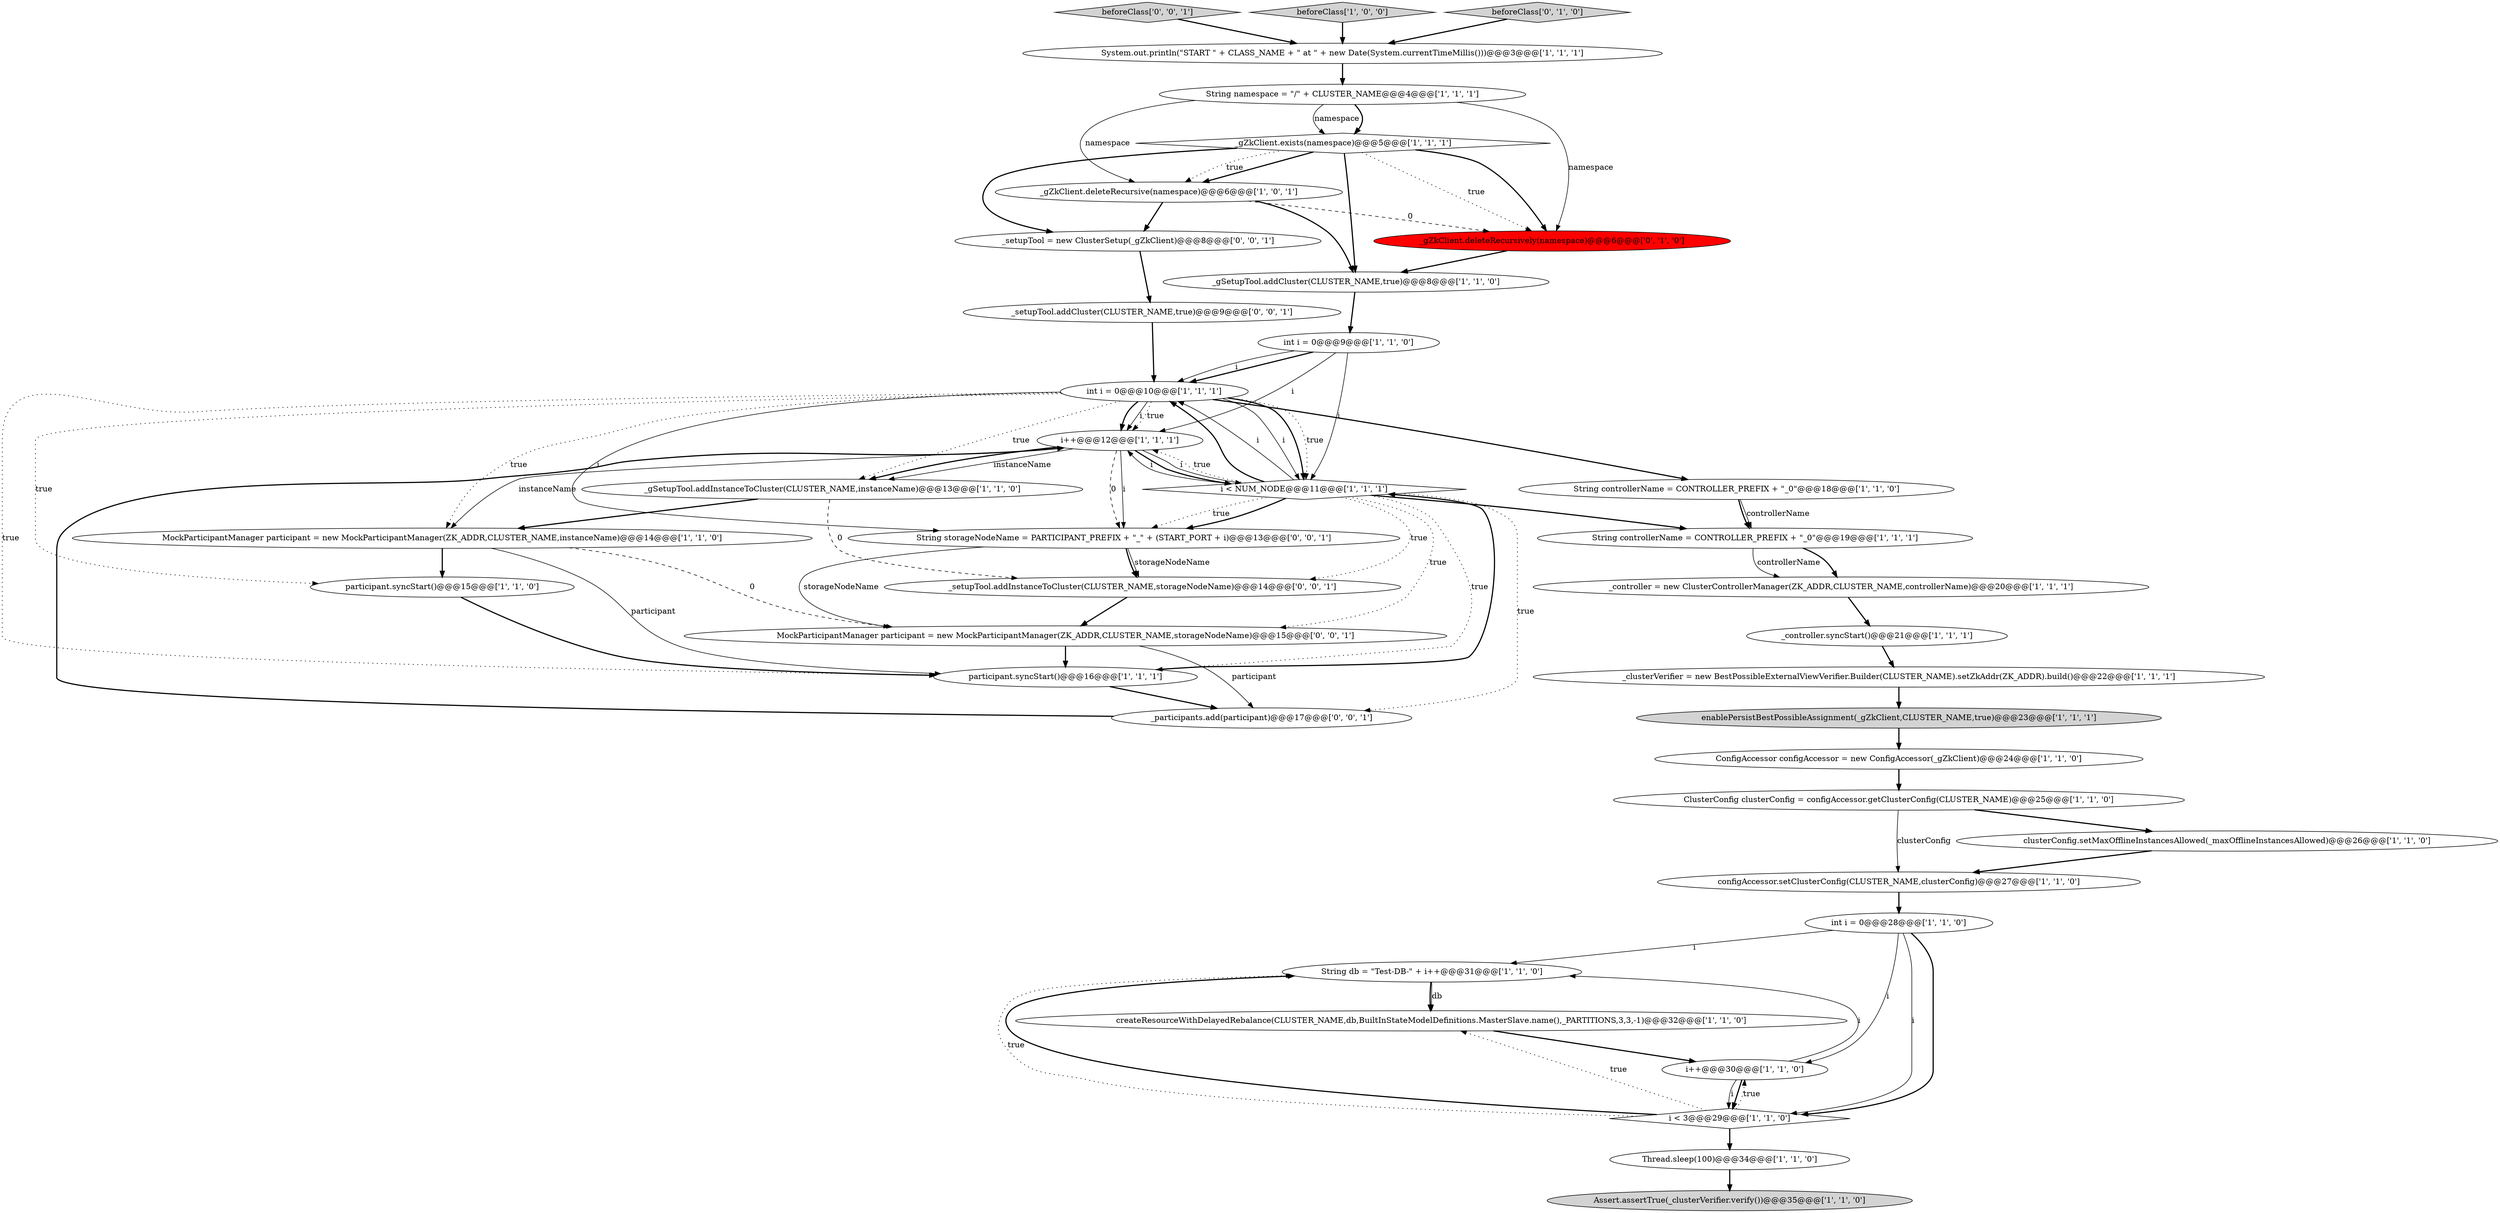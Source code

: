 digraph {
5 [style = filled, label = "String db = \"Test-DB-\" + i++@@@31@@@['1', '1', '0']", fillcolor = white, shape = ellipse image = "AAA0AAABBB1BBB"];
23 [style = filled, label = "System.out.println(\"START \" + CLASS_NAME + \" at \" + new Date(System.currentTimeMillis()))@@@3@@@['1', '1', '1']", fillcolor = white, shape = ellipse image = "AAA0AAABBB1BBB"];
1 [style = filled, label = "String controllerName = CONTROLLER_PREFIX + \"_0\"@@@18@@@['1', '1', '0']", fillcolor = white, shape = ellipse image = "AAA0AAABBB1BBB"];
3 [style = filled, label = "int i = 0@@@10@@@['1', '1', '1']", fillcolor = white, shape = ellipse image = "AAA0AAABBB1BBB"];
13 [style = filled, label = "ConfigAccessor configAccessor = new ConfigAccessor(_gZkClient)@@@24@@@['1', '1', '0']", fillcolor = white, shape = ellipse image = "AAA0AAABBB1BBB"];
16 [style = filled, label = "ClusterConfig clusterConfig = configAccessor.getClusterConfig(CLUSTER_NAME)@@@25@@@['1', '1', '0']", fillcolor = white, shape = ellipse image = "AAA0AAABBB1BBB"];
25 [style = filled, label = "Assert.assertTrue(_clusterVerifier.verify())@@@35@@@['1', '1', '0']", fillcolor = lightgray, shape = ellipse image = "AAA0AAABBB1BBB"];
36 [style = filled, label = "beforeClass['0', '0', '1']", fillcolor = lightgray, shape = diamond image = "AAA0AAABBB3BBB"];
12 [style = filled, label = "i < 3@@@29@@@['1', '1', '0']", fillcolor = white, shape = diamond image = "AAA0AAABBB1BBB"];
0 [style = filled, label = "clusterConfig.setMaxOfflineInstancesAllowed(_maxOfflineInstancesAllowed)@@@26@@@['1', '1', '0']", fillcolor = white, shape = ellipse image = "AAA0AAABBB1BBB"];
17 [style = filled, label = "int i = 0@@@28@@@['1', '1', '0']", fillcolor = white, shape = ellipse image = "AAA0AAABBB1BBB"];
20 [style = filled, label = "_controller.syncStart()@@@21@@@['1', '1', '1']", fillcolor = white, shape = ellipse image = "AAA0AAABBB1BBB"];
4 [style = filled, label = "i++@@@12@@@['1', '1', '1']", fillcolor = white, shape = ellipse image = "AAA0AAABBB1BBB"];
35 [style = filled, label = "_setupTool.addCluster(CLUSTER_NAME,true)@@@9@@@['0', '0', '1']", fillcolor = white, shape = ellipse image = "AAA0AAABBB3BBB"];
9 [style = filled, label = "_gSetupTool.addCluster(CLUSTER_NAME,true)@@@8@@@['1', '1', '0']", fillcolor = white, shape = ellipse image = "AAA0AAABBB1BBB"];
19 [style = filled, label = "i++@@@30@@@['1', '1', '0']", fillcolor = white, shape = ellipse image = "AAA0AAABBB1BBB"];
27 [style = filled, label = "beforeClass['1', '0', '0']", fillcolor = lightgray, shape = diamond image = "AAA0AAABBB1BBB"];
7 [style = filled, label = "_gZkClient.exists(namespace)@@@5@@@['1', '1', '1']", fillcolor = white, shape = diamond image = "AAA0AAABBB1BBB"];
10 [style = filled, label = "i < NUM_NODE@@@11@@@['1', '1', '1']", fillcolor = white, shape = diamond image = "AAA0AAABBB1BBB"];
32 [style = filled, label = "_gZkClient.deleteRecursively(namespace)@@@6@@@['0', '1', '0']", fillcolor = red, shape = ellipse image = "AAA1AAABBB2BBB"];
6 [style = filled, label = "createResourceWithDelayedRebalance(CLUSTER_NAME,db,BuiltInStateModelDefinitions.MasterSlave.name(),_PARTITIONS,3,3,-1)@@@32@@@['1', '1', '0']", fillcolor = white, shape = ellipse image = "AAA0AAABBB1BBB"];
14 [style = filled, label = "Thread.sleep(100)@@@34@@@['1', '1', '0']", fillcolor = white, shape = ellipse image = "AAA0AAABBB1BBB"];
34 [style = filled, label = "_setupTool = new ClusterSetup(_gZkClient)@@@8@@@['0', '0', '1']", fillcolor = white, shape = ellipse image = "AAA0AAABBB3BBB"];
38 [style = filled, label = "MockParticipantManager participant = new MockParticipantManager(ZK_ADDR,CLUSTER_NAME,storageNodeName)@@@15@@@['0', '0', '1']", fillcolor = white, shape = ellipse image = "AAA0AAABBB3BBB"];
8 [style = filled, label = "participant.syncStart()@@@16@@@['1', '1', '1']", fillcolor = white, shape = ellipse image = "AAA0AAABBB1BBB"];
2 [style = filled, label = "participant.syncStart()@@@15@@@['1', '1', '0']", fillcolor = white, shape = ellipse image = "AAA0AAABBB1BBB"];
28 [style = filled, label = "String controllerName = CONTROLLER_PREFIX + \"_0\"@@@19@@@['1', '1', '1']", fillcolor = white, shape = ellipse image = "AAA0AAABBB1BBB"];
29 [style = filled, label = "enablePersistBestPossibleAssignment(_gZkClient,CLUSTER_NAME,true)@@@23@@@['1', '1', '1']", fillcolor = lightgray, shape = ellipse image = "AAA0AAABBB1BBB"];
11 [style = filled, label = "_gSetupTool.addInstanceToCluster(CLUSTER_NAME,instanceName)@@@13@@@['1', '1', '0']", fillcolor = white, shape = ellipse image = "AAA0AAABBB1BBB"];
33 [style = filled, label = "String storageNodeName = PARTICIPANT_PREFIX + \"_\" + (START_PORT + i)@@@13@@@['0', '0', '1']", fillcolor = white, shape = ellipse image = "AAA0AAABBB3BBB"];
37 [style = filled, label = "_setupTool.addInstanceToCluster(CLUSTER_NAME,storageNodeName)@@@14@@@['0', '0', '1']", fillcolor = white, shape = ellipse image = "AAA0AAABBB3BBB"];
26 [style = filled, label = "_clusterVerifier = new BestPossibleExternalViewVerifier.Builder(CLUSTER_NAME).setZkAddr(ZK_ADDR).build()@@@22@@@['1', '1', '1']", fillcolor = white, shape = ellipse image = "AAA0AAABBB1BBB"];
18 [style = filled, label = "int i = 0@@@9@@@['1', '1', '0']", fillcolor = white, shape = ellipse image = "AAA0AAABBB1BBB"];
30 [style = filled, label = "_controller = new ClusterControllerManager(ZK_ADDR,CLUSTER_NAME,controllerName)@@@20@@@['1', '1', '1']", fillcolor = white, shape = ellipse image = "AAA0AAABBB1BBB"];
22 [style = filled, label = "MockParticipantManager participant = new MockParticipantManager(ZK_ADDR,CLUSTER_NAME,instanceName)@@@14@@@['1', '1', '0']", fillcolor = white, shape = ellipse image = "AAA0AAABBB1BBB"];
15 [style = filled, label = "String namespace = \"/\" + CLUSTER_NAME@@@4@@@['1', '1', '1']", fillcolor = white, shape = ellipse image = "AAA0AAABBB1BBB"];
39 [style = filled, label = "_participants.add(participant)@@@17@@@['0', '0', '1']", fillcolor = white, shape = ellipse image = "AAA0AAABBB3BBB"];
21 [style = filled, label = "configAccessor.setClusterConfig(CLUSTER_NAME,clusterConfig)@@@27@@@['1', '1', '0']", fillcolor = white, shape = ellipse image = "AAA0AAABBB1BBB"];
24 [style = filled, label = "_gZkClient.deleteRecursive(namespace)@@@6@@@['1', '0', '1']", fillcolor = white, shape = ellipse image = "AAA0AAABBB1BBB"];
31 [style = filled, label = "beforeClass['0', '1', '0']", fillcolor = lightgray, shape = diamond image = "AAA0AAABBB2BBB"];
8->10 [style = bold, label=""];
18->3 [style = bold, label=""];
7->32 [style = bold, label=""];
16->0 [style = bold, label=""];
10->8 [style = dotted, label="true"];
14->25 [style = bold, label=""];
12->5 [style = bold, label=""];
18->10 [style = solid, label="i"];
30->20 [style = bold, label=""];
20->26 [style = bold, label=""];
10->38 [style = dotted, label="true"];
24->34 [style = bold, label=""];
3->4 [style = bold, label=""];
15->24 [style = solid, label="namespace"];
4->33 [style = dashed, label="0"];
3->4 [style = solid, label="i"];
1->28 [style = solid, label="controllerName"];
7->9 [style = bold, label=""];
1->28 [style = bold, label=""];
37->38 [style = bold, label=""];
22->38 [style = dashed, label="0"];
4->11 [style = solid, label="instanceName"];
10->4 [style = dotted, label="true"];
8->39 [style = bold, label=""];
5->6 [style = solid, label="db"];
28->30 [style = bold, label=""];
19->12 [style = bold, label=""];
16->21 [style = solid, label="clusterConfig"];
10->39 [style = dotted, label="true"];
0->21 [style = bold, label=""];
39->4 [style = bold, label=""];
13->16 [style = bold, label=""];
18->3 [style = solid, label="i"];
17->5 [style = solid, label="i"];
24->32 [style = dashed, label="0"];
3->10 [style = bold, label=""];
3->10 [style = solid, label="i"];
7->24 [style = bold, label=""];
5->6 [style = bold, label=""];
12->19 [style = dotted, label="true"];
12->6 [style = dotted, label="true"];
12->14 [style = bold, label=""];
34->35 [style = bold, label=""];
7->32 [style = dotted, label="true"];
4->10 [style = bold, label=""];
22->8 [style = solid, label="participant"];
22->2 [style = bold, label=""];
35->3 [style = bold, label=""];
3->1 [style = bold, label=""];
17->19 [style = solid, label="i"];
4->22 [style = solid, label="instanceName"];
3->10 [style = dotted, label="true"];
23->15 [style = bold, label=""];
17->12 [style = solid, label="i"];
32->9 [style = bold, label=""];
17->12 [style = bold, label=""];
9->18 [style = bold, label=""];
3->33 [style = solid, label="i"];
38->39 [style = solid, label="participant"];
11->22 [style = bold, label=""];
33->37 [style = solid, label="storageNodeName"];
10->33 [style = bold, label=""];
38->8 [style = bold, label=""];
33->37 [style = bold, label=""];
10->37 [style = dotted, label="true"];
24->9 [style = bold, label=""];
33->38 [style = solid, label="storageNodeName"];
3->11 [style = dotted, label="true"];
31->23 [style = bold, label=""];
10->28 [style = bold, label=""];
15->7 [style = bold, label=""];
26->29 [style = bold, label=""];
15->32 [style = solid, label="namespace"];
3->4 [style = dotted, label="true"];
10->3 [style = bold, label=""];
6->19 [style = bold, label=""];
10->4 [style = solid, label="i"];
10->33 [style = dotted, label="true"];
7->24 [style = dotted, label="true"];
19->12 [style = solid, label="i"];
7->34 [style = bold, label=""];
36->23 [style = bold, label=""];
12->5 [style = dotted, label="true"];
19->5 [style = solid, label="i"];
15->7 [style = solid, label="namespace"];
28->30 [style = solid, label="controllerName"];
3->22 [style = dotted, label="true"];
4->10 [style = solid, label="i"];
11->37 [style = dashed, label="0"];
18->4 [style = solid, label="i"];
27->23 [style = bold, label=""];
4->33 [style = solid, label="i"];
4->11 [style = bold, label=""];
3->8 [style = dotted, label="true"];
21->17 [style = bold, label=""];
2->8 [style = bold, label=""];
10->3 [style = solid, label="i"];
3->2 [style = dotted, label="true"];
29->13 [style = bold, label=""];
}
